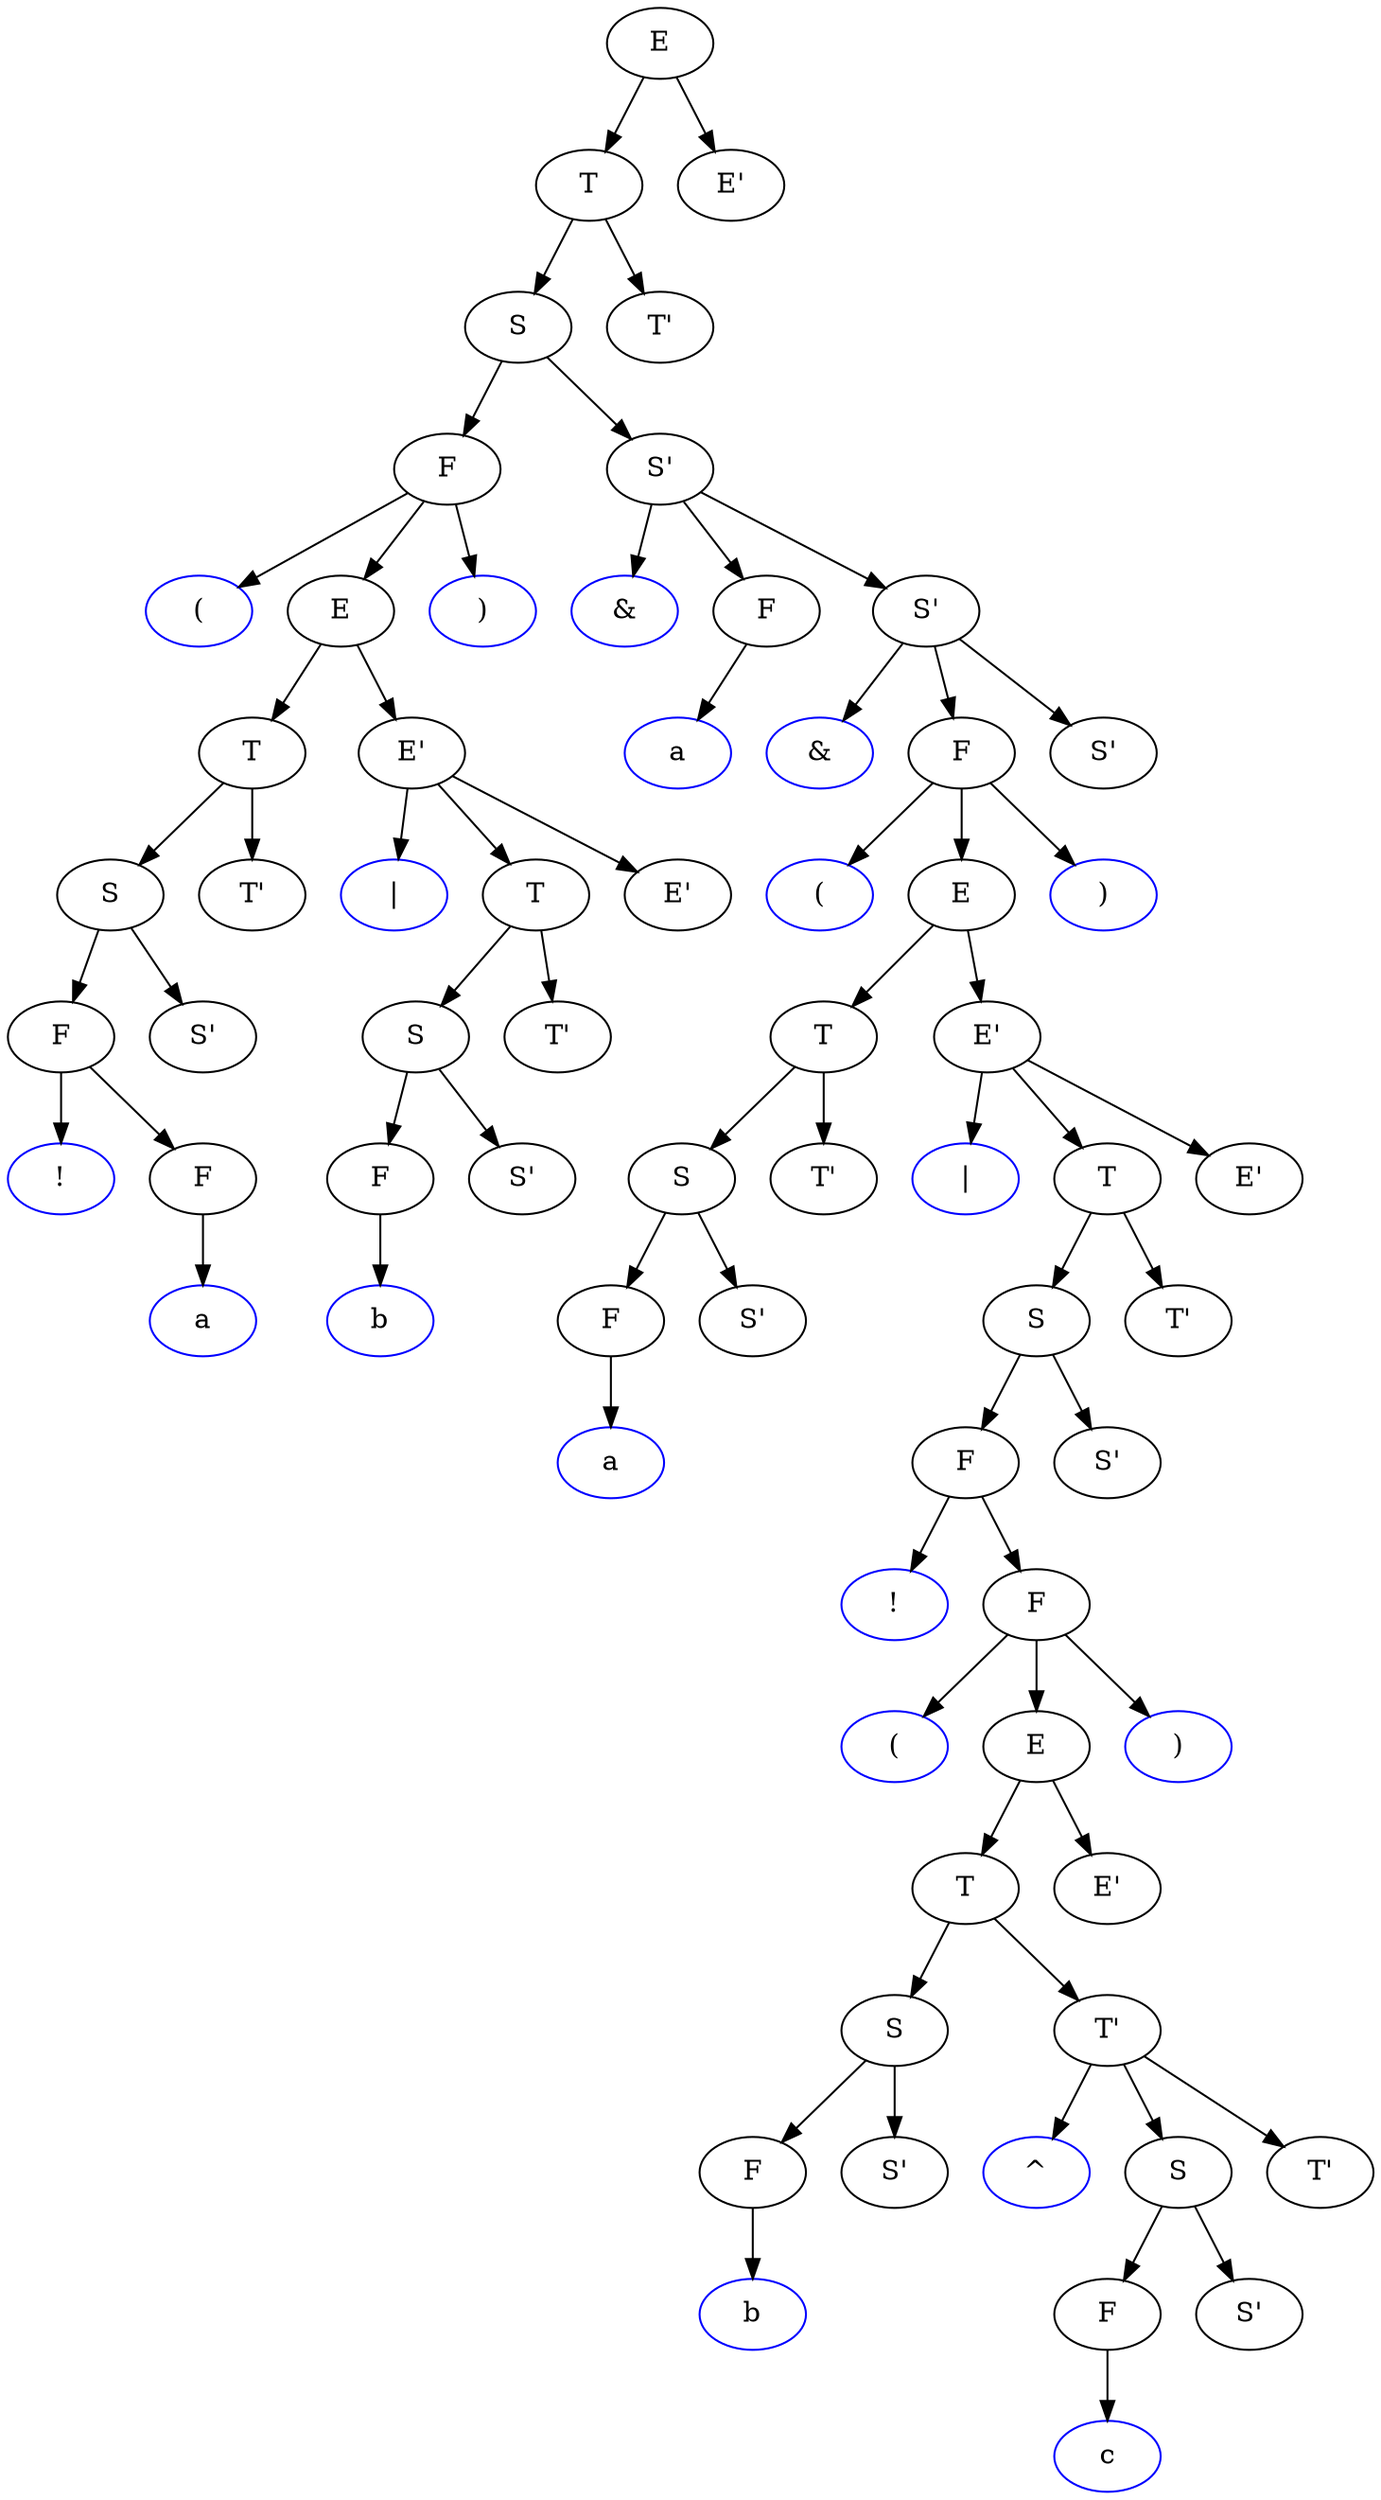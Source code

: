 digraph gviz {
A0[label="E"]
A0->A1
A1[label="T"]
A1->A2
A2[label="S"]
A2->A3
A3[label="F"]
A3->A4
A4[label="(",color=blue]
A3->A5
A5[label="E"]
A5->A6
A6[label="T"]
A6->A7
A7[label="S"]
A7->A8
A8[label="F"]
A8->A9
A9[label="!",color=blue]
A8->A10
A10[label="F"]
A10->A11
A11[label="a",color=blue]
A7->A12
A12[label="S'"]
A6->A13
A13[label="T'"]
A5->A14
A14[label="E'"]
A14->A15
A15[label="|",color=blue]
A14->A16
A16[label="T"]
A16->A17
A17[label="S"]
A17->A18
A18[label="F"]
A18->A19
A19[label="b",color=blue]
A17->A20
A20[label="S'"]
A16->A21
A21[label="T'"]
A14->A22
A22[label="E'"]
A3->A23
A23[label=")",color=blue]
A2->A24
A24[label="S'"]
A24->A25
A25[label="&",color=blue]
A24->A26
A26[label="F"]
A26->A27
A27[label="a",color=blue]
A24->A28
A28[label="S'"]
A28->A29
A29[label="&",color=blue]
A28->A30
A30[label="F"]
A30->A31
A31[label="(",color=blue]
A30->A32
A32[label="E"]
A32->A33
A33[label="T"]
A33->A34
A34[label="S"]
A34->A35
A35[label="F"]
A35->A36
A36[label="a",color=blue]
A34->A37
A37[label="S'"]
A33->A38
A38[label="T'"]
A32->A39
A39[label="E'"]
A39->A40
A40[label="|",color=blue]
A39->A41
A41[label="T"]
A41->A42
A42[label="S"]
A42->A43
A43[label="F"]
A43->A44
A44[label="!",color=blue]
A43->A45
A45[label="F"]
A45->A46
A46[label="(",color=blue]
A45->A47
A47[label="E"]
A47->A48
A48[label="T"]
A48->A49
A49[label="S"]
A49->A50
A50[label="F"]
A50->A51
A51[label="b",color=blue]
A49->A52
A52[label="S'"]
A48->A53
A53[label="T'"]
A53->A54
A54[label="^",color=blue]
A53->A55
A55[label="S"]
A55->A56
A56[label="F"]
A56->A57
A57[label="c",color=blue]
A55->A58
A58[label="S'"]
A53->A59
A59[label="T'"]
A47->A60
A60[label="E'"]
A45->A61
A61[label=")",color=blue]
A42->A62
A62[label="S'"]
A41->A63
A63[label="T'"]
A39->A64
A64[label="E'"]
A30->A65
A65[label=")",color=blue]
A28->A66
A66[label="S'"]
A1->A67
A67[label="T'"]
A0->A68
A68[label="E'"]
}
